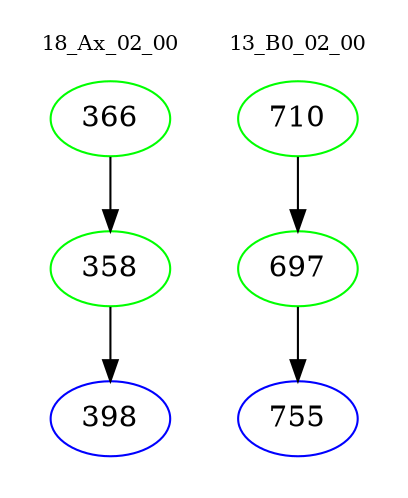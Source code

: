 digraph{
subgraph cluster_0 {
color = white
label = "18_Ax_02_00";
fontsize=10;
T0_366 [label="366", color="green"]
T0_366 -> T0_358 [color="black"]
T0_358 [label="358", color="green"]
T0_358 -> T0_398 [color="black"]
T0_398 [label="398", color="blue"]
}
subgraph cluster_1 {
color = white
label = "13_B0_02_00";
fontsize=10;
T1_710 [label="710", color="green"]
T1_710 -> T1_697 [color="black"]
T1_697 [label="697", color="green"]
T1_697 -> T1_755 [color="black"]
T1_755 [label="755", color="blue"]
}
}

